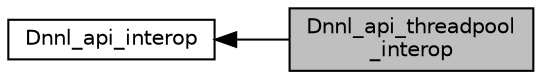 digraph "Dnnl_api_threadpool_interop"
{
  edge [fontname="Helvetica",fontsize="10",labelfontname="Helvetica",labelfontsize="10"];
  node [fontname="Helvetica",fontsize="10",shape=box];
  rankdir=LR;
  Node2 [label="Dnnl_api_interop",height=0.2,width=0.4,color="black", fillcolor="white", style="filled",URL="$group__dnnl__api__interop.html",tooltip=" "];
  Node1 [label="Dnnl_api_threadpool\l_interop",height=0.2,width=0.4,color="black", fillcolor="grey75", style="filled", fontcolor="black",tooltip=" "];
  Node2->Node1 [shape=plaintext, dir="back", style="solid"];
}
